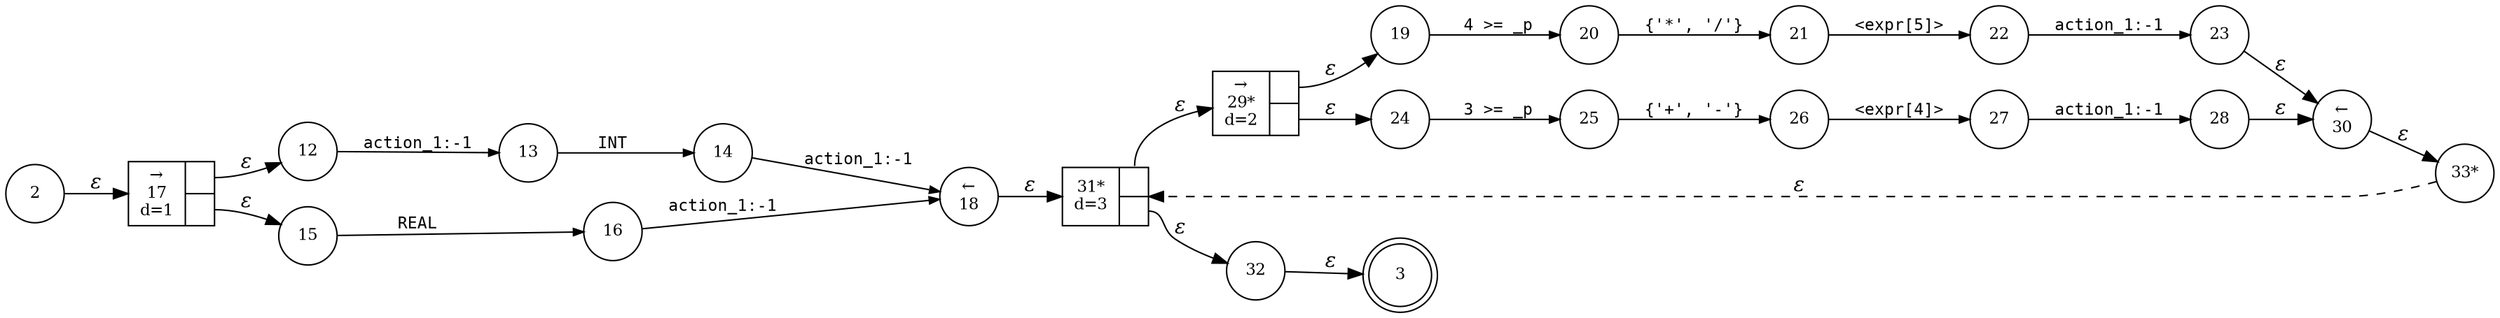 digraph ATN {
rankdir=LR;
s3[fontsize=11, label="3", shape=doublecircle, fixedsize=true, width=.6];
s32[fontsize=11,label="32", shape=circle, fixedsize=true, width=.55, peripheries=1];
s33[fontsize=11,label="33*", shape=circle, fixedsize=true, width=.55, peripheries=1];
s2[fontsize=11,label="2", shape=circle, fixedsize=true, width=.55, peripheries=1];
s12[fontsize=11,label="12", shape=circle, fixedsize=true, width=.55, peripheries=1];
s13[fontsize=11,label="13", shape=circle, fixedsize=true, width=.55, peripheries=1];
s14[fontsize=11,label="14", shape=circle, fixedsize=true, width=.55, peripheries=1];
s15[fontsize=11,label="15", shape=circle, fixedsize=true, width=.55, peripheries=1];
s16[fontsize=11,label="16", shape=circle, fixedsize=true, width=.55, peripheries=1];
s17[fontsize=11,label="{&rarr;\n17\nd=1|{<p0>|<p1>}}", shape=record, fixedsize=false, peripheries=1];
s18[fontsize=11,label="&larr;\n18", shape=circle, fixedsize=true, width=.55, peripheries=1];
s19[fontsize=11,label="19", shape=circle, fixedsize=true, width=.55, peripheries=1];
s20[fontsize=11,label="20", shape=circle, fixedsize=true, width=.55, peripheries=1];
s21[fontsize=11,label="21", shape=circle, fixedsize=true, width=.55, peripheries=1];
s22[fontsize=11,label="22", shape=circle, fixedsize=true, width=.55, peripheries=1];
s23[fontsize=11,label="23", shape=circle, fixedsize=true, width=.55, peripheries=1];
s24[fontsize=11,label="24", shape=circle, fixedsize=true, width=.55, peripheries=1];
s25[fontsize=11,label="25", shape=circle, fixedsize=true, width=.55, peripheries=1];
s26[fontsize=11,label="26", shape=circle, fixedsize=true, width=.55, peripheries=1];
s27[fontsize=11,label="27", shape=circle, fixedsize=true, width=.55, peripheries=1];
s28[fontsize=11,label="28", shape=circle, fixedsize=true, width=.55, peripheries=1];
s29[fontsize=11,label="{&rarr;\n29*\nd=2|{<p0>|<p1>}}", shape=record, fixedsize=false, peripheries=1];
s30[fontsize=11,label="&larr;\n30", shape=circle, fixedsize=true, width=.55, peripheries=1];
s31[fontsize=11,label="{31*\nd=3|{<p0>|<p1>}}", shape=record, fixedsize=false, peripheries=1];
s2 -> s17 [fontname="Times-Italic", label="&epsilon;"];
s17:p0 -> s12 [fontname="Times-Italic", label="&epsilon;"];
s17:p1 -> s15 [fontname="Times-Italic", label="&epsilon;"];
s12 -> s13 [fontsize=11, fontname="Courier", arrowsize=.7, label = "action_1:-1", arrowhead = normal];
s15 -> s16 [fontsize=11, fontname="Courier", arrowsize=.7, label = "REAL", arrowhead = normal];
s13 -> s14 [fontsize=11, fontname="Courier", arrowsize=.7, label = "INT", arrowhead = normal];
s16 -> s18 [fontsize=11, fontname="Courier", arrowsize=.7, label = "action_1:-1", arrowhead = normal];
s14 -> s18 [fontsize=11, fontname="Courier", arrowsize=.7, label = "action_1:-1", arrowhead = normal];
s18 -> s31 [fontname="Times-Italic", label="&epsilon;"];
s31:p0 -> s29 [fontname="Times-Italic", label="&epsilon;"];
s31:p1 -> s32 [fontname="Times-Italic", label="&epsilon;"];
s29:p0 -> s19 [fontname="Times-Italic", label="&epsilon;"];
s29:p1 -> s24 [fontname="Times-Italic", label="&epsilon;"];
s32 -> s3 [fontname="Times-Italic", label="&epsilon;"];
s19 -> s20 [fontsize=11, fontname="Courier", arrowsize=.7, label = "4 >= _p", arrowhead = normal];
s24 -> s25 [fontsize=11, fontname="Courier", arrowsize=.7, label = "3 >= _p", arrowhead = normal];
s20 -> s21 [fontsize=11, fontname="Courier", arrowsize=.7, label = "{'*', '/'}", arrowhead = normal];
s25 -> s26 [fontsize=11, fontname="Courier", arrowsize=.7, label = "{'+', '-'}", arrowhead = normal];
s21 -> s22 [fontsize=11, fontname="Courier", arrowsize=.7, label = "<expr[5]>", arrowhead = normal];
s26 -> s27 [fontsize=11, fontname="Courier", arrowsize=.7, label = "<expr[4]>", arrowhead = normal];
s22 -> s23 [fontsize=11, fontname="Courier", arrowsize=.7, label = "action_1:-1", arrowhead = normal];
s27 -> s28 [fontsize=11, fontname="Courier", arrowsize=.7, label = "action_1:-1", arrowhead = normal];
s23 -> s30 [fontname="Times-Italic", label="&epsilon;"];
s28 -> s30 [fontname="Times-Italic", label="&epsilon;"];
s30 -> s33 [fontname="Times-Italic", label="&epsilon;"];
s33 -> s31 [fontname="Times-Italic", label="&epsilon;", style="dashed"];
}